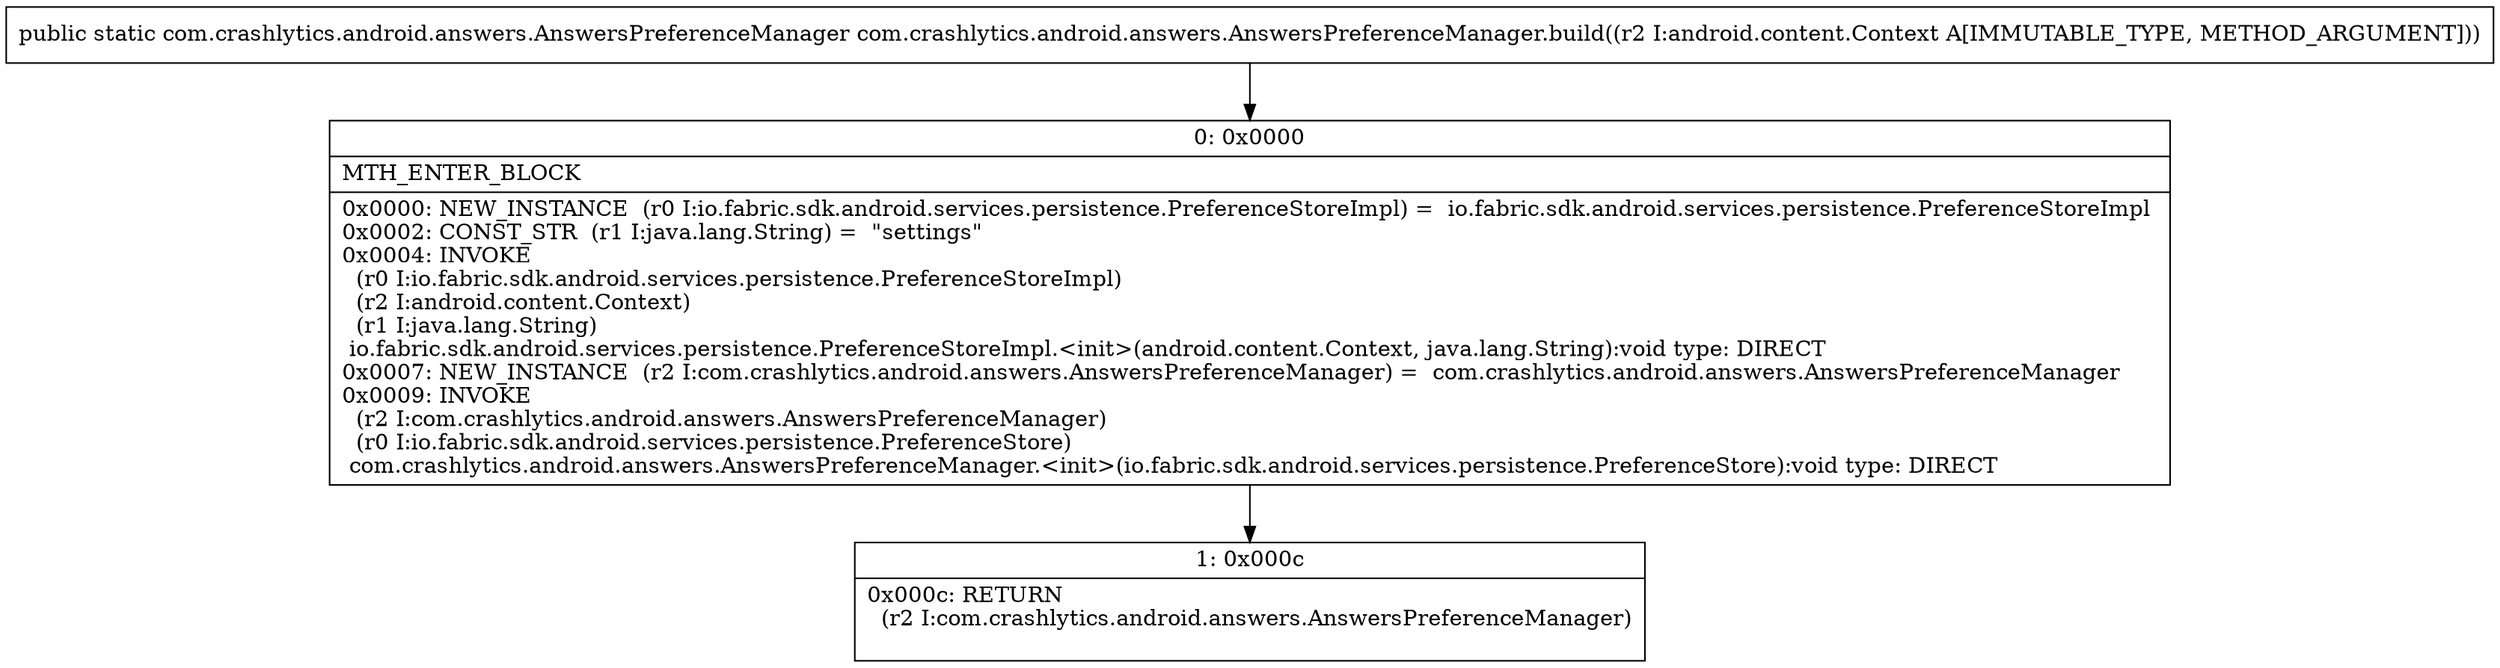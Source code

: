 digraph "CFG forcom.crashlytics.android.answers.AnswersPreferenceManager.build(Landroid\/content\/Context;)Lcom\/crashlytics\/android\/answers\/AnswersPreferenceManager;" {
Node_0 [shape=record,label="{0\:\ 0x0000|MTH_ENTER_BLOCK\l|0x0000: NEW_INSTANCE  (r0 I:io.fabric.sdk.android.services.persistence.PreferenceStoreImpl) =  io.fabric.sdk.android.services.persistence.PreferenceStoreImpl \l0x0002: CONST_STR  (r1 I:java.lang.String) =  \"settings\" \l0x0004: INVOKE  \l  (r0 I:io.fabric.sdk.android.services.persistence.PreferenceStoreImpl)\l  (r2 I:android.content.Context)\l  (r1 I:java.lang.String)\l io.fabric.sdk.android.services.persistence.PreferenceStoreImpl.\<init\>(android.content.Context, java.lang.String):void type: DIRECT \l0x0007: NEW_INSTANCE  (r2 I:com.crashlytics.android.answers.AnswersPreferenceManager) =  com.crashlytics.android.answers.AnswersPreferenceManager \l0x0009: INVOKE  \l  (r2 I:com.crashlytics.android.answers.AnswersPreferenceManager)\l  (r0 I:io.fabric.sdk.android.services.persistence.PreferenceStore)\l com.crashlytics.android.answers.AnswersPreferenceManager.\<init\>(io.fabric.sdk.android.services.persistence.PreferenceStore):void type: DIRECT \l}"];
Node_1 [shape=record,label="{1\:\ 0x000c|0x000c: RETURN  \l  (r2 I:com.crashlytics.android.answers.AnswersPreferenceManager)\l \l}"];
MethodNode[shape=record,label="{public static com.crashlytics.android.answers.AnswersPreferenceManager com.crashlytics.android.answers.AnswersPreferenceManager.build((r2 I:android.content.Context A[IMMUTABLE_TYPE, METHOD_ARGUMENT])) }"];
MethodNode -> Node_0;
Node_0 -> Node_1;
}

